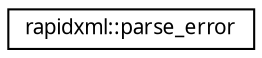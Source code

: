digraph "Иерархия классов. Графический вид."
{
 // INTERACTIVE_SVG=YES
  edge [fontname="Verdana",fontsize="10",labelfontname="Verdana",labelfontsize="10"];
  node [fontname="Verdana",fontsize="10",shape=record];
  rankdir="LR";
  Node1 [label="rapidxml::parse_error",height=0.2,width=0.4,color="black", fillcolor="white", style="filled",URL="$a00120.html"];
}
